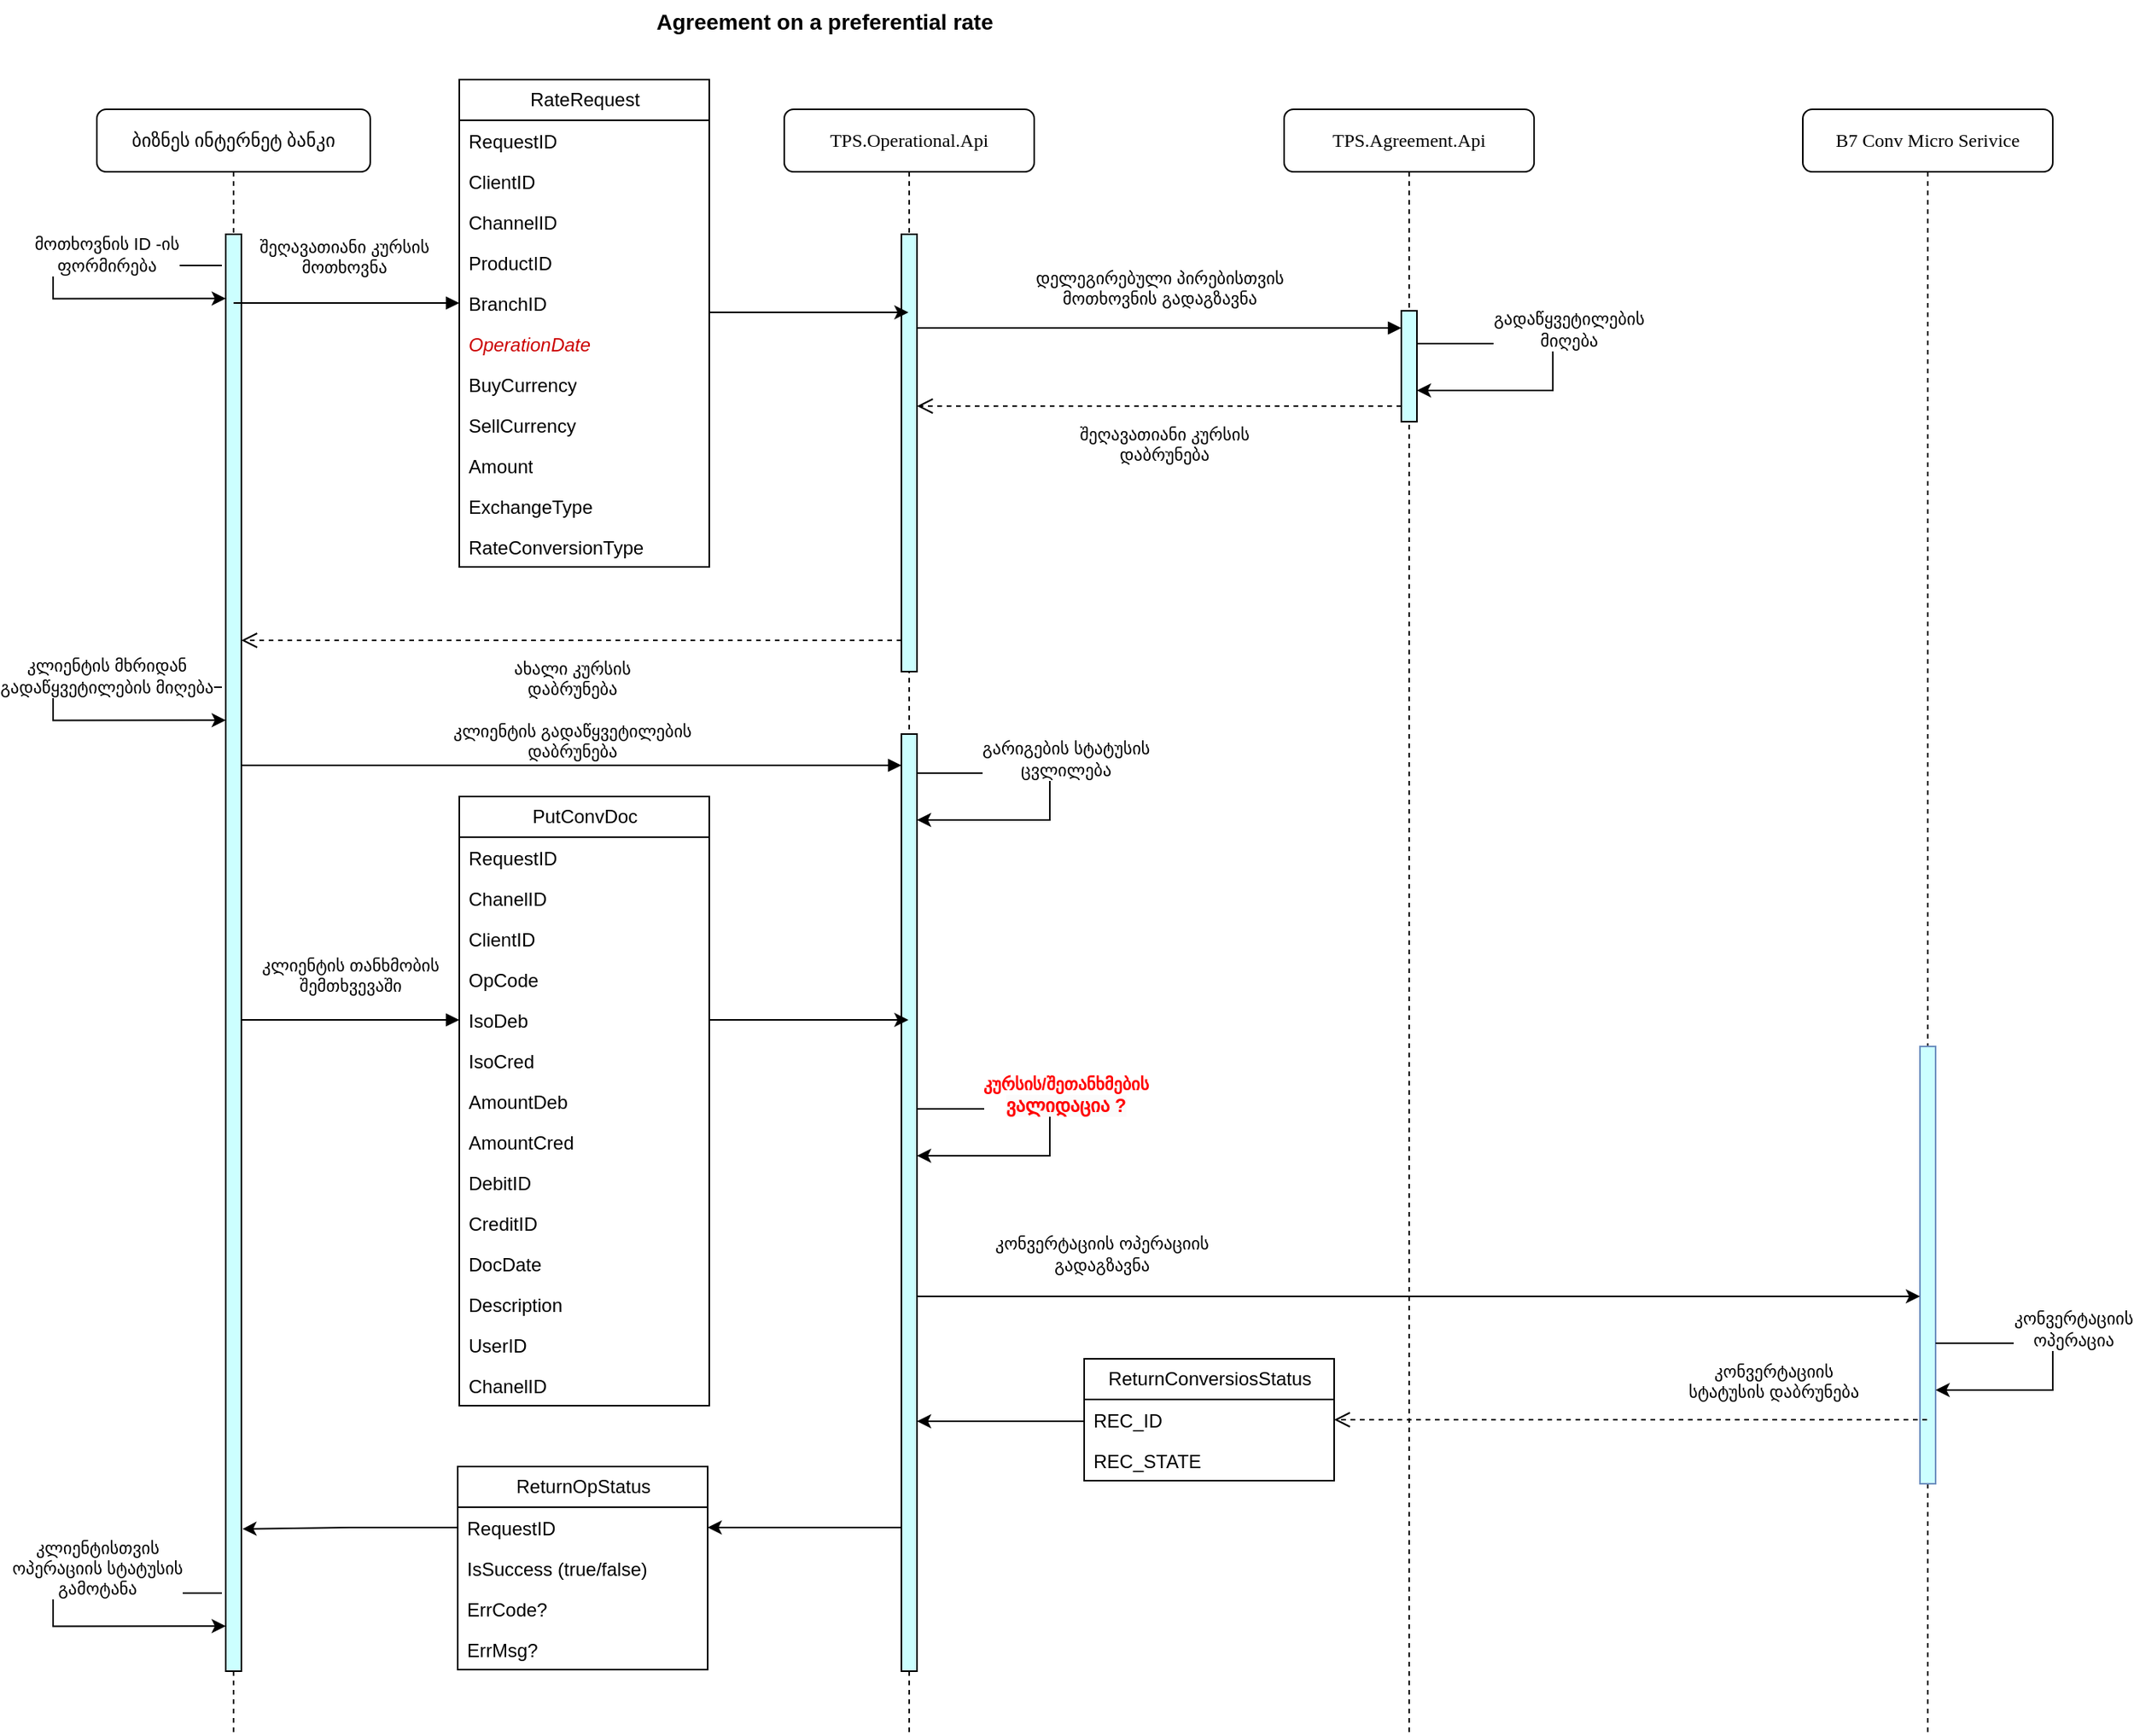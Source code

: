 <mxfile version="20.8.23" type="github">
  <diagram id="Hz9vTrac9k6EBb7m44WP" name="შეღავათიანიi კურსზე შეთანხმება SD">
    <mxGraphModel dx="1036" dy="535" grid="1" gridSize="10" guides="1" tooltips="1" connect="1" arrows="1" fold="1" page="1" pageScale="1" pageWidth="2336" pageHeight="1654" math="0" shadow="0">
      <root>
        <mxCell id="0" />
        <mxCell id="1" parent="0" />
        <mxCell id="NapRjpGxGWk-yeD8tq0e-1" value="ბიზნეს ინტერნეტ ბანკი" style="shape=umlLifeline;perimeter=lifelinePerimeter;whiteSpace=wrap;html=1;container=1;collapsible=0;recursiveResize=0;outlineConnect=0;rounded=1;shadow=0;comic=0;labelBackgroundColor=none;strokeWidth=1;fontFamily=Verdana;fontSize=12;align=center;" parent="1" vertex="1">
          <mxGeometry x="108" y="80" width="175" height="1040" as="geometry" />
        </mxCell>
        <mxCell id="NapRjpGxGWk-yeD8tq0e-2" value="" style="html=1;points=[];perimeter=orthogonalPerimeter;rounded=0;shadow=0;comic=0;labelBackgroundColor=none;strokeWidth=1;fontFamily=Verdana;fontSize=12;align=center;fillColor=#CCFFFF;" parent="NapRjpGxGWk-yeD8tq0e-1" vertex="1">
          <mxGeometry x="82.5" y="80" width="10" height="920" as="geometry" />
        </mxCell>
        <mxCell id="reUfo1CFChtaAdtldBo7-3" value="" style="endArrow=classic;html=1;rounded=0;strokeColor=default;edgeStyle=orthogonalEdgeStyle;exitX=0.2;exitY=0.153;exitDx=0;exitDy=0;exitPerimeter=0;" parent="NapRjpGxGWk-yeD8tq0e-1" edge="1">
          <mxGeometry width="50" height="50" relative="1" as="geometry">
            <mxPoint x="80" y="100.0" as="sourcePoint" />
            <mxPoint x="82.5" y="121.15" as="targetPoint" />
            <Array as="points">
              <mxPoint x="-28" y="100" />
              <mxPoint x="-28" y="121" />
            </Array>
          </mxGeometry>
        </mxCell>
        <mxCell id="reUfo1CFChtaAdtldBo7-4" value="მოთხოვნის ID -ის&lt;br&gt;ფორმირება" style="edgeLabel;html=1;align=center;verticalAlign=middle;resizable=0;points=[];" parent="reUfo1CFChtaAdtldBo7-3" vertex="1" connectable="0">
          <mxGeometry x="-0.23" y="1" relative="1" as="geometry">
            <mxPoint x="18" y="-8" as="offset" />
          </mxGeometry>
        </mxCell>
        <mxCell id="JqXxi1MpLHZqpj23ZU03-1" value="" style="endArrow=classic;html=1;rounded=0;strokeColor=default;edgeStyle=orthogonalEdgeStyle;exitX=0.2;exitY=0.153;exitDx=0;exitDy=0;exitPerimeter=0;" parent="NapRjpGxGWk-yeD8tq0e-1" edge="1">
          <mxGeometry width="50" height="50" relative="1" as="geometry">
            <mxPoint x="80" y="370" as="sourcePoint" />
            <mxPoint x="82.5" y="391.15" as="targetPoint" />
            <Array as="points">
              <mxPoint x="-28" y="370" />
              <mxPoint x="-28" y="391" />
            </Array>
          </mxGeometry>
        </mxCell>
        <mxCell id="JqXxi1MpLHZqpj23ZU03-2" value="კლიენტის მხრიდან&lt;br&gt;გადაწყვეტილების მიღება" style="edgeLabel;html=1;align=center;verticalAlign=middle;resizable=0;points=[];" parent="JqXxi1MpLHZqpj23ZU03-1" vertex="1" connectable="0">
          <mxGeometry x="-0.23" y="1" relative="1" as="geometry">
            <mxPoint x="18" y="-8" as="offset" />
          </mxGeometry>
        </mxCell>
        <mxCell id="lTMrrN4QKwK92IM0Nk2y-34" value="" style="endArrow=classic;html=1;rounded=0;strokeColor=default;edgeStyle=orthogonalEdgeStyle;exitX=0.2;exitY=0.153;exitDx=0;exitDy=0;exitPerimeter=0;" edge="1" parent="NapRjpGxGWk-yeD8tq0e-1">
          <mxGeometry width="50" height="50" relative="1" as="geometry">
            <mxPoint x="80" y="950" as="sourcePoint" />
            <mxPoint x="82.5" y="971.15" as="targetPoint" />
            <Array as="points">
              <mxPoint x="-28" y="950" />
              <mxPoint x="-28" y="971" />
            </Array>
          </mxGeometry>
        </mxCell>
        <mxCell id="lTMrrN4QKwK92IM0Nk2y-35" value="კლიენტისთვის&lt;br&gt;ოპერაციის სტატუსის&lt;br&gt;გამოტანა" style="edgeLabel;html=1;align=center;verticalAlign=middle;resizable=0;points=[];" vertex="1" connectable="0" parent="lTMrrN4QKwK92IM0Nk2y-34">
          <mxGeometry x="-0.23" y="1" relative="1" as="geometry">
            <mxPoint x="12" y="-17" as="offset" />
          </mxGeometry>
        </mxCell>
        <mxCell id="OC2dcXIhTSpHi5Ehb43I-1" value="TPS.Operational.Api" style="shape=umlLifeline;perimeter=lifelinePerimeter;whiteSpace=wrap;html=1;container=1;collapsible=0;recursiveResize=0;outlineConnect=0;rounded=1;shadow=0;comic=0;labelBackgroundColor=none;strokeWidth=1;fontFamily=Verdana;fontSize=12;align=center;" parent="1" vertex="1">
          <mxGeometry x="548" y="80" width="160" height="1040" as="geometry" />
        </mxCell>
        <mxCell id="OC2dcXIhTSpHi5Ehb43I-3" value="" style="html=1;points=[];perimeter=orthogonalPerimeter;outlineConnect=0;targetShapes=umlLifeline;portConstraint=eastwest;newEdgeStyle={&quot;edgeStyle&quot;:&quot;elbowEdgeStyle&quot;,&quot;elbow&quot;:&quot;vertical&quot;,&quot;curved&quot;:0,&quot;rounded&quot;:0};fillColor=#CCFFFF;" parent="OC2dcXIhTSpHi5Ehb43I-1" vertex="1">
          <mxGeometry x="75" y="80" width="10" height="280" as="geometry" />
        </mxCell>
        <mxCell id="reUfo1CFChtaAdtldBo7-1" value="" style="html=1;points=[];perimeter=orthogonalPerimeter;outlineConnect=0;targetShapes=umlLifeline;portConstraint=eastwest;newEdgeStyle={&quot;edgeStyle&quot;:&quot;elbowEdgeStyle&quot;,&quot;elbow&quot;:&quot;vertical&quot;,&quot;curved&quot;:0,&quot;rounded&quot;:0};fillColor=#CCFFFF;" parent="OC2dcXIhTSpHi5Ehb43I-1" vertex="1">
          <mxGeometry x="75" y="400" width="10" height="600" as="geometry" />
        </mxCell>
        <mxCell id="lTMrrN4QKwK92IM0Nk2y-32" value="" style="endArrow=classic;html=1;rounded=0;strokeColor=default;edgeStyle=orthogonalEdgeStyle;" edge="1" parent="OC2dcXIhTSpHi5Ehb43I-1">
          <mxGeometry width="50" height="50" relative="1" as="geometry">
            <mxPoint x="85" y="640" as="sourcePoint" />
            <mxPoint x="85" y="670" as="targetPoint" />
            <Array as="points">
              <mxPoint x="170" y="640.5" />
              <mxPoint x="170" y="670.5" />
            </Array>
          </mxGeometry>
        </mxCell>
        <mxCell id="lTMrrN4QKwK92IM0Nk2y-33" value="&lt;b&gt;&lt;font color=&quot;#ff0000&quot;&gt;კურსის/შეთანხმების&lt;br style=&quot;border-color: var(--border-color); font-size: 12px; background-color: rgb(251, 251, 251);&quot;&gt;&lt;span style=&quot;font-size: 12px; background-color: rgb(251, 251, 251);&quot;&gt;ვალიდაცია ?&lt;/span&gt;&lt;/font&gt;&lt;/b&gt;" style="edgeLabel;html=1;align=center;verticalAlign=middle;resizable=0;points=[];" vertex="1" connectable="0" parent="lTMrrN4QKwK92IM0Nk2y-32">
          <mxGeometry x="-0.23" y="1" relative="1" as="geometry">
            <mxPoint x="18" y="-8" as="offset" />
          </mxGeometry>
        </mxCell>
        <mxCell id="OC2dcXIhTSpHi5Ehb43I-4" value="შეღავათიანი კურსის&lt;br&gt;მოთხოვნა" style="html=1;verticalAlign=bottom;endArrow=block;edgeStyle=elbowEdgeStyle;elbow=vertical;curved=0;rounded=0;entryX=0;entryY=0.5;entryDx=0;entryDy=0;" parent="1" source="NapRjpGxGWk-yeD8tq0e-1" target="aCDmaK2JJfqGugbTNvCX-6" edge="1">
          <mxGeometry x="-0.032" y="14" relative="1" as="geometry">
            <mxPoint x="348" y="190" as="sourcePoint" />
            <Array as="points">
              <mxPoint x="248" y="204" />
              <mxPoint x="238" y="220" />
              <mxPoint x="248" y="200" />
            </Array>
            <mxPoint as="offset" />
          </mxGeometry>
        </mxCell>
        <mxCell id="OC2dcXIhTSpHi5Ehb43I-5" value="ახალი კურსის&lt;br&gt;დაბრუნება" style="html=1;verticalAlign=bottom;endArrow=open;dashed=1;endSize=8;edgeStyle=elbowEdgeStyle;elbow=vertical;curved=0;rounded=0;" parent="1" source="OC2dcXIhTSpHi5Ehb43I-3" target="NapRjpGxGWk-yeD8tq0e-2" edge="1">
          <mxGeometry y="40" relative="1" as="geometry">
            <mxPoint x="348" y="265" as="targetPoint" />
            <Array as="points">
              <mxPoint x="438" y="420" />
              <mxPoint x="488" y="450" />
              <mxPoint x="498" y="460" />
              <mxPoint x="298" y="260" />
            </Array>
            <mxPoint as="offset" />
          </mxGeometry>
        </mxCell>
        <mxCell id="aCDmaK2JJfqGugbTNvCX-14" style="edgeStyle=orthogonalEdgeStyle;rounded=0;orthogonalLoop=1;jettySize=auto;html=1;" parent="1" source="aCDmaK2JJfqGugbTNvCX-1" target="OC2dcXIhTSpHi5Ehb43I-1" edge="1">
          <mxGeometry relative="1" as="geometry">
            <Array as="points">
              <mxPoint x="518" y="210" />
              <mxPoint x="518" y="210" />
            </Array>
          </mxGeometry>
        </mxCell>
        <UserObject label="RateRequest" id="aCDmaK2JJfqGugbTNvCX-1">
          <mxCell style="swimlane;fontStyle=0;childLayout=stackLayout;horizontal=1;startSize=26;fillColor=none;horizontalStack=0;resizeParent=1;resizeParentMax=0;resizeLast=0;collapsible=1;marginBottom=0;html=1;fontColor=#000000;" parent="1" vertex="1">
            <mxGeometry x="340" y="61" width="160" height="312" as="geometry" />
          </mxCell>
        </UserObject>
        <mxCell id="aCDmaK2JJfqGugbTNvCX-2" value="RequestID" style="text;strokeColor=none;fillColor=none;align=left;verticalAlign=top;spacingLeft=4;spacingRight=4;overflow=hidden;rotatable=0;points=[[0,0.5],[1,0.5]];portConstraint=eastwest;whiteSpace=wrap;html=1;fontColor=#000000;" parent="aCDmaK2JJfqGugbTNvCX-1" vertex="1">
          <mxGeometry y="26" width="160" height="26" as="geometry" />
        </mxCell>
        <mxCell id="aCDmaK2JJfqGugbTNvCX-3" value="ClientID" style="text;strokeColor=none;fillColor=none;align=left;verticalAlign=top;spacingLeft=4;spacingRight=4;overflow=hidden;rotatable=0;points=[[0,0.5],[1,0.5]];portConstraint=eastwest;whiteSpace=wrap;html=1;fontColor=#000000;" parent="aCDmaK2JJfqGugbTNvCX-1" vertex="1">
          <mxGeometry y="52" width="160" height="26" as="geometry" />
        </mxCell>
        <mxCell id="aCDmaK2JJfqGugbTNvCX-4" value="ChannelID" style="text;strokeColor=none;fillColor=none;align=left;verticalAlign=top;spacingLeft=4;spacingRight=4;overflow=hidden;rotatable=0;points=[[0,0.5],[1,0.5]];portConstraint=eastwest;whiteSpace=wrap;html=1;fontColor=#000000;" parent="aCDmaK2JJfqGugbTNvCX-1" vertex="1">
          <mxGeometry y="78" width="160" height="26" as="geometry" />
        </mxCell>
        <mxCell id="aCDmaK2JJfqGugbTNvCX-5" value="ProductID" style="text;strokeColor=none;fillColor=none;align=left;verticalAlign=top;spacingLeft=4;spacingRight=4;overflow=hidden;rotatable=0;points=[[0,0.5],[1,0.5]];portConstraint=eastwest;whiteSpace=wrap;html=1;fontColor=#000000;" parent="aCDmaK2JJfqGugbTNvCX-1" vertex="1">
          <mxGeometry y="104" width="160" height="26" as="geometry" />
        </mxCell>
        <mxCell id="aCDmaK2JJfqGugbTNvCX-6" value="BranchID" style="text;strokeColor=none;fillColor=none;align=left;verticalAlign=top;spacingLeft=4;spacingRight=4;overflow=hidden;rotatable=0;points=[[0,0.5],[1,0.5]];portConstraint=eastwest;whiteSpace=wrap;html=1;fontColor=#000000;" parent="aCDmaK2JJfqGugbTNvCX-1" vertex="1">
          <mxGeometry y="130" width="160" height="26" as="geometry" />
        </mxCell>
        <mxCell id="aCDmaK2JJfqGugbTNvCX-7" value="OperationDate" style="text;strokeColor=none;fillColor=none;align=left;verticalAlign=top;spacingLeft=4;spacingRight=4;overflow=hidden;rotatable=0;points=[[0,0.5],[1,0.5]];portConstraint=eastwest;whiteSpace=wrap;html=1;fontColor=#CC0000;fontStyle=2" parent="aCDmaK2JJfqGugbTNvCX-1" vertex="1">
          <mxGeometry y="156" width="160" height="26" as="geometry" />
        </mxCell>
        <mxCell id="aCDmaK2JJfqGugbTNvCX-8" value="BuyCurrency" style="text;strokeColor=none;fillColor=none;align=left;verticalAlign=top;spacingLeft=4;spacingRight=4;overflow=hidden;rotatable=0;points=[[0,0.5],[1,0.5]];portConstraint=eastwest;whiteSpace=wrap;html=1;fontColor=#000000;" parent="aCDmaK2JJfqGugbTNvCX-1" vertex="1">
          <mxGeometry y="182" width="160" height="26" as="geometry" />
        </mxCell>
        <mxCell id="aCDmaK2JJfqGugbTNvCX-9" value="SellCurrency" style="text;strokeColor=none;fillColor=none;align=left;verticalAlign=top;spacingLeft=4;spacingRight=4;overflow=hidden;rotatable=0;points=[[0,0.5],[1,0.5]];portConstraint=eastwest;whiteSpace=wrap;html=1;fontColor=#000000;" parent="aCDmaK2JJfqGugbTNvCX-1" vertex="1">
          <mxGeometry y="208" width="160" height="26" as="geometry" />
        </mxCell>
        <mxCell id="aCDmaK2JJfqGugbTNvCX-10" value="Amount" style="text;strokeColor=none;fillColor=none;align=left;verticalAlign=top;spacingLeft=4;spacingRight=4;overflow=hidden;rotatable=0;points=[[0,0.5],[1,0.5]];portConstraint=eastwest;whiteSpace=wrap;html=1;fontColor=#000000;" parent="aCDmaK2JJfqGugbTNvCX-1" vertex="1">
          <mxGeometry y="234" width="160" height="26" as="geometry" />
        </mxCell>
        <mxCell id="aCDmaK2JJfqGugbTNvCX-11" value="ExchangeType" style="text;strokeColor=none;fillColor=none;align=left;verticalAlign=top;spacingLeft=4;spacingRight=4;overflow=hidden;rotatable=0;points=[[0,0.5],[1,0.5]];portConstraint=eastwest;whiteSpace=wrap;html=1;fontColor=#000000;" parent="aCDmaK2JJfqGugbTNvCX-1" vertex="1">
          <mxGeometry y="260" width="160" height="26" as="geometry" />
        </mxCell>
        <mxCell id="aCDmaK2JJfqGugbTNvCX-12" value="RateConversionType" style="text;strokeColor=none;fillColor=none;align=left;verticalAlign=top;spacingLeft=4;spacingRight=4;overflow=hidden;rotatable=0;points=[[0,0.5],[1,0.5]];portConstraint=eastwest;whiteSpace=wrap;html=1;fontColor=#000000;" parent="aCDmaK2JJfqGugbTNvCX-1" vertex="1">
          <mxGeometry y="286" width="160" height="26" as="geometry" />
        </mxCell>
        <mxCell id="5AQyUATGyBLYDQJvDg-Q-1" value="Agreement on a preferential rate" style="text;align=center;fontStyle=1;verticalAlign=middle;spacingLeft=3;spacingRight=3;strokeColor=none;rotatable=0;points=[[0,0.5],[1,0.5]];portConstraint=eastwest;fontSize=14;" parent="1" vertex="1">
          <mxGeometry x="108" y="10" width="932" height="26" as="geometry" />
        </mxCell>
        <mxCell id="OCmmPgJFP9XWe1WX7dT5-1" value="TPS.Agreement.Api" style="shape=umlLifeline;perimeter=lifelinePerimeter;whiteSpace=wrap;html=1;container=1;collapsible=0;recursiveResize=0;outlineConnect=0;rounded=1;shadow=0;comic=0;labelBackgroundColor=none;strokeWidth=1;fontFamily=Verdana;fontSize=12;align=center;" parent="1" vertex="1">
          <mxGeometry x="868" y="80" width="160" height="1040" as="geometry" />
        </mxCell>
        <mxCell id="Ki9TBUzkQfGxFeOzV7n9-3" value="" style="html=1;points=[];perimeter=orthogonalPerimeter;outlineConnect=0;targetShapes=umlLifeline;portConstraint=eastwest;newEdgeStyle={&quot;edgeStyle&quot;:&quot;elbowEdgeStyle&quot;,&quot;elbow&quot;:&quot;vertical&quot;,&quot;curved&quot;:0,&quot;rounded&quot;:0};fillColor=#CCFFFF;" parent="OCmmPgJFP9XWe1WX7dT5-1" vertex="1">
          <mxGeometry x="75" y="129" width="10" height="71" as="geometry" />
        </mxCell>
        <mxCell id="2njt6nfOIMfhhEkoGc3B-12" value="" style="endArrow=classic;html=1;rounded=0;strokeColor=default;edgeStyle=orthogonalEdgeStyle;" parent="OCmmPgJFP9XWe1WX7dT5-1" edge="1">
          <mxGeometry width="50" height="50" relative="1" as="geometry">
            <mxPoint x="-235" y="425" as="sourcePoint" />
            <mxPoint x="-235" y="455" as="targetPoint" />
            <Array as="points">
              <mxPoint x="-150" y="425.5" />
              <mxPoint x="-150" y="455.5" />
            </Array>
          </mxGeometry>
        </mxCell>
        <mxCell id="Ki9TBUzkQfGxFeOzV7n9-6" value="გარიგების სტატუსის&lt;br&gt;ცვლილება" style="edgeLabel;html=1;align=center;verticalAlign=middle;resizable=0;points=[];" parent="2njt6nfOIMfhhEkoGc3B-12" vertex="1" connectable="0">
          <mxGeometry x="-0.23" y="1" relative="1" as="geometry">
            <mxPoint x="18" y="-8" as="offset" />
          </mxGeometry>
        </mxCell>
        <mxCell id="Ki9TBUzkQfGxFeOzV7n9-4" value="დელეგირებული პირებისთვის&lt;br&gt;მოთხოვნის გადაგზავნა" style="html=1;verticalAlign=bottom;endArrow=block;edgeStyle=elbowEdgeStyle;elbow=vertical;curved=0;rounded=0;" parent="1" source="OC2dcXIhTSpHi5Ehb43I-3" target="Ki9TBUzkQfGxFeOzV7n9-3" edge="1">
          <mxGeometry y="10" relative="1" as="geometry">
            <mxPoint x="878" y="230" as="sourcePoint" />
            <Array as="points">
              <mxPoint x="858" y="220" />
            </Array>
            <mxPoint as="offset" />
          </mxGeometry>
        </mxCell>
        <mxCell id="Ki9TBUzkQfGxFeOzV7n9-5" value="შეღავათიანი კურსის&lt;br&gt;დაბრუნება" style="html=1;verticalAlign=bottom;endArrow=open;dashed=1;endSize=8;edgeStyle=elbowEdgeStyle;elbow=vertical;curved=0;rounded=0;" parent="1" source="Ki9TBUzkQfGxFeOzV7n9-3" target="OC2dcXIhTSpHi5Ehb43I-3" edge="1">
          <mxGeometry x="-0.016" y="40" relative="1" as="geometry">
            <mxPoint x="638" y="270" as="targetPoint" />
            <Array as="points">
              <mxPoint x="768" y="270" />
              <mxPoint x="688" y="260" />
              <mxPoint x="868" y="270" />
              <mxPoint x="718" y="250" />
              <mxPoint x="708" y="260" />
              <mxPoint x="808" y="260" />
              <mxPoint x="848" y="250" />
              <mxPoint x="848" y="290" />
            </Array>
            <mxPoint as="offset" />
          </mxGeometry>
        </mxCell>
        <mxCell id="reUfo1CFChtaAdtldBo7-2" value="კლიენტის გადაწყვეტილების&lt;br&gt;დაბრუნება" style="html=1;verticalAlign=bottom;startArrow=none;endArrow=block;startSize=8;edgeStyle=elbowEdgeStyle;elbow=vertical;curved=0;rounded=0;startFill=0;" parent="1" target="reUfo1CFChtaAdtldBo7-1" edge="1">
          <mxGeometry relative="1" as="geometry">
            <mxPoint x="201" y="500" as="sourcePoint" />
            <Array as="points">
              <mxPoint x="318" y="500" />
              <mxPoint x="568" y="520" />
            </Array>
          </mxGeometry>
        </mxCell>
        <mxCell id="JqXxi1MpLHZqpj23ZU03-3" value="" style="endArrow=classic;html=1;rounded=0;strokeColor=default;edgeStyle=orthogonalEdgeStyle;" parent="1" edge="1">
          <mxGeometry width="50" height="50" relative="1" as="geometry">
            <mxPoint x="953" y="230" as="sourcePoint" />
            <mxPoint x="953" y="260" as="targetPoint" />
            <Array as="points">
              <mxPoint x="1040" y="230" />
              <mxPoint x="1040" y="260" />
            </Array>
          </mxGeometry>
        </mxCell>
        <mxCell id="JqXxi1MpLHZqpj23ZU03-4" value="გადაწყვეტილების&lt;br&gt;მიღება" style="edgeLabel;html=1;align=center;verticalAlign=middle;resizable=0;points=[];" parent="JqXxi1MpLHZqpj23ZU03-3" vertex="1" connectable="0">
          <mxGeometry x="-0.23" y="1" relative="1" as="geometry">
            <mxPoint x="18" y="-8" as="offset" />
          </mxGeometry>
        </mxCell>
        <mxCell id="fu1dtIb8lkHuwp6ax8UP-1" value="B7 Conv Micro Serivice" style="shape=umlLifeline;perimeter=lifelinePerimeter;whiteSpace=wrap;html=1;container=1;collapsible=0;recursiveResize=0;outlineConnect=0;rounded=1;shadow=0;comic=0;labelBackgroundColor=none;strokeWidth=1;fontFamily=Verdana;fontSize=12;align=center;" parent="1" vertex="1">
          <mxGeometry x="1200" y="80" width="160" height="1040" as="geometry" />
        </mxCell>
        <mxCell id="PGhUQlgjF5_GtO2V3m0p-3" value="" style="html=1;points=[];perimeter=orthogonalPerimeter;outlineConnect=0;targetShapes=umlLifeline;portConstraint=eastwest;newEdgeStyle={&quot;edgeStyle&quot;:&quot;elbowEdgeStyle&quot;,&quot;elbow&quot;:&quot;vertical&quot;,&quot;curved&quot;:0,&quot;rounded&quot;:0};fillColor=#CCFFFF;strokeColor=#6c8ebf;" parent="fu1dtIb8lkHuwp6ax8UP-1" vertex="1">
          <mxGeometry x="75" y="600" width="10" height="280" as="geometry" />
        </mxCell>
        <mxCell id="fu1dtIb8lkHuwp6ax8UP-3" value="" style="endArrow=classic;html=1;rounded=0;strokeColor=default;edgeStyle=orthogonalEdgeStyle;" parent="fu1dtIb8lkHuwp6ax8UP-1" edge="1">
          <mxGeometry width="50" height="50" relative="1" as="geometry">
            <mxPoint x="85" y="790" as="sourcePoint" />
            <mxPoint x="85" y="820" as="targetPoint" />
            <Array as="points">
              <mxPoint x="160" y="790" />
              <mxPoint x="160" y="820" />
            </Array>
          </mxGeometry>
        </mxCell>
        <mxCell id="fu1dtIb8lkHuwp6ax8UP-4" value="კონვერტაციის&lt;br&gt;ოპერაცია" style="edgeLabel;html=1;align=center;verticalAlign=middle;resizable=0;points=[];" parent="fu1dtIb8lkHuwp6ax8UP-3" vertex="1" connectable="0">
          <mxGeometry x="-0.23" y="1" relative="1" as="geometry">
            <mxPoint x="18" y="-8" as="offset" />
          </mxGeometry>
        </mxCell>
        <mxCell id="PGhUQlgjF5_GtO2V3m0p-5" value="კონვერტაციის&lt;br&gt;სტატუსის დაბრუნება" style="html=1;verticalAlign=bottom;endArrow=open;dashed=1;endSize=8;edgeStyle=elbowEdgeStyle;elbow=vertical;curved=0;rounded=0;entryX=1;entryY=0.5;entryDx=0;entryDy=0;" parent="1" source="fu1dtIb8lkHuwp6ax8UP-1" target="lTMrrN4QKwK92IM0Nk2y-27" edge="1">
          <mxGeometry x="-0.476" y="-9" relative="1" as="geometry">
            <mxPoint x="630" y="920" as="targetPoint" />
            <Array as="points">
              <mxPoint x="920" y="919" />
              <mxPoint x="1120" y="930" />
              <mxPoint x="1090" y="920" />
              <mxPoint x="1030" y="750" />
              <mxPoint x="800" y="920" />
              <mxPoint x="1050" y="910" />
              <mxPoint x="810" y="650" />
              <mxPoint x="780" y="660" />
              <mxPoint x="720" y="670" />
              <mxPoint x="1080" y="704" />
              <mxPoint x="1090" y="710" />
              <mxPoint x="1040" y="715" />
              <mxPoint x="1100" y="708" />
              <mxPoint x="750" y="700" />
            </Array>
            <mxPoint x="1" as="offset" />
          </mxGeometry>
        </mxCell>
        <mxCell id="PGhUQlgjF5_GtO2V3m0p-4" value="კლიენტის თანხმობის&lt;br&gt;შემთხვევაში" style="html=1;verticalAlign=bottom;endArrow=block;edgeStyle=elbowEdgeStyle;elbow=vertical;curved=0;rounded=0;entryX=0;entryY=0.5;entryDx=0;entryDy=0;" parent="1" target="lTMrrN4QKwK92IM0Nk2y-10" edge="1">
          <mxGeometry y="13" relative="1" as="geometry">
            <mxPoint x="200" y="663" as="sourcePoint" />
            <Array as="points">
              <mxPoint x="270" y="663" />
              <mxPoint x="280" y="637" />
              <mxPoint x="490" y="600" />
              <mxPoint x="980" y="630" />
              <mxPoint x="940" y="640" />
              <mxPoint x="1250" y="660" />
            </Array>
            <mxPoint as="offset" />
            <mxPoint x="300" y="750" as="targetPoint" />
          </mxGeometry>
        </mxCell>
        <UserObject label="ReturnOpStatus" id="PGhUQlgjF5_GtO2V3m0p-7">
          <mxCell style="swimlane;fontStyle=0;childLayout=stackLayout;horizontal=1;startSize=26;fillColor=none;horizontalStack=0;resizeParent=1;resizeParentMax=0;resizeLast=0;collapsible=1;marginBottom=0;html=1;fontColor=#000000;" parent="1" vertex="1">
            <mxGeometry x="339" y="949" width="160" height="130" as="geometry" />
          </mxCell>
        </UserObject>
        <mxCell id="PGhUQlgjF5_GtO2V3m0p-21" value="RequestID" style="text;strokeColor=none;fillColor=none;align=left;verticalAlign=top;spacingLeft=4;spacingRight=4;overflow=hidden;rotatable=0;points=[[0,0.5],[1,0.5]];portConstraint=eastwest;whiteSpace=wrap;html=1;fontColor=#000000;" parent="PGhUQlgjF5_GtO2V3m0p-7" vertex="1">
          <mxGeometry y="26" width="160" height="26" as="geometry" />
        </mxCell>
        <mxCell id="lTMrrN4QKwK92IM0Nk2y-1" value="IsSuccess (true/false)" style="text;strokeColor=none;fillColor=none;align=left;verticalAlign=top;spacingLeft=4;spacingRight=4;overflow=hidden;rotatable=0;points=[[0,0.5],[1,0.5]];portConstraint=eastwest;whiteSpace=wrap;html=1;fontColor=#000000;" vertex="1" parent="PGhUQlgjF5_GtO2V3m0p-7">
          <mxGeometry y="52" width="160" height="26" as="geometry" />
        </mxCell>
        <mxCell id="PGhUQlgjF5_GtO2V3m0p-8" value="ErrCode?" style="text;strokeColor=none;fillColor=none;align=left;verticalAlign=top;spacingLeft=4;spacingRight=4;overflow=hidden;rotatable=0;points=[[0,0.5],[1,0.5]];portConstraint=eastwest;whiteSpace=wrap;html=1;fontColor=#000000;" parent="PGhUQlgjF5_GtO2V3m0p-7" vertex="1">
          <mxGeometry y="78" width="160" height="26" as="geometry" />
        </mxCell>
        <mxCell id="PGhUQlgjF5_GtO2V3m0p-9" value="ErrMsg?" style="text;strokeColor=none;fillColor=none;align=left;verticalAlign=top;spacingLeft=4;spacingRight=4;overflow=hidden;rotatable=0;points=[[0,0.5],[1,0.5]];portConstraint=eastwest;whiteSpace=wrap;html=1;fontColor=#000000;" parent="PGhUQlgjF5_GtO2V3m0p-7" vertex="1">
          <mxGeometry y="104" width="160" height="26" as="geometry" />
        </mxCell>
        <UserObject label="PutConvDoc" id="lTMrrN4QKwK92IM0Nk2y-3">
          <mxCell style="swimlane;fontStyle=0;childLayout=stackLayout;horizontal=1;startSize=26;fillColor=none;horizontalStack=0;resizeParent=1;resizeParentMax=0;resizeLast=0;collapsible=1;marginBottom=0;html=1;fontColor=#000000;" vertex="1" parent="1">
            <mxGeometry x="340" y="520" width="160" height="390" as="geometry" />
          </mxCell>
        </UserObject>
        <mxCell id="lTMrrN4QKwK92IM0Nk2y-4" value="RequestID" style="text;strokeColor=none;fillColor=none;align=left;verticalAlign=top;spacingLeft=4;spacingRight=4;overflow=hidden;rotatable=0;points=[[0,0.5],[1,0.5]];portConstraint=eastwest;whiteSpace=wrap;html=1;fontColor=#000000;" vertex="1" parent="lTMrrN4QKwK92IM0Nk2y-3">
          <mxGeometry y="26" width="160" height="26" as="geometry" />
        </mxCell>
        <mxCell id="lTMrrN4QKwK92IM0Nk2y-9" value="ChanelID" style="text;strokeColor=none;fillColor=none;align=left;verticalAlign=top;spacingLeft=4;spacingRight=4;overflow=hidden;rotatable=0;points=[[0,0.5],[1,0.5]];portConstraint=eastwest;whiteSpace=wrap;html=1;fontColor=#000000;" vertex="1" parent="lTMrrN4QKwK92IM0Nk2y-3">
          <mxGeometry y="52" width="160" height="26" as="geometry" />
        </mxCell>
        <mxCell id="lTMrrN4QKwK92IM0Nk2y-5" value="ClientID" style="text;strokeColor=none;fillColor=none;align=left;verticalAlign=top;spacingLeft=4;spacingRight=4;overflow=hidden;rotatable=0;points=[[0,0.5],[1,0.5]];portConstraint=eastwest;whiteSpace=wrap;html=1;fontColor=#000000;" vertex="1" parent="lTMrrN4QKwK92IM0Nk2y-3">
          <mxGeometry y="78" width="160" height="26" as="geometry" />
        </mxCell>
        <mxCell id="lTMrrN4QKwK92IM0Nk2y-20" value="OpCode" style="text;strokeColor=none;fillColor=none;align=left;verticalAlign=top;spacingLeft=4;spacingRight=4;overflow=hidden;rotatable=0;points=[[0,0.5],[1,0.5]];portConstraint=eastwest;whiteSpace=wrap;html=1;fontColor=#000000;" vertex="1" parent="lTMrrN4QKwK92IM0Nk2y-3">
          <mxGeometry y="104" width="160" height="26" as="geometry" />
        </mxCell>
        <mxCell id="lTMrrN4QKwK92IM0Nk2y-10" value="IsoDeb" style="text;strokeColor=none;fillColor=none;align=left;verticalAlign=top;spacingLeft=4;spacingRight=4;overflow=hidden;rotatable=0;points=[[0,0.5],[1,0.5]];portConstraint=eastwest;whiteSpace=wrap;html=1;fontColor=#000000;" vertex="1" parent="lTMrrN4QKwK92IM0Nk2y-3">
          <mxGeometry y="130" width="160" height="26" as="geometry" />
        </mxCell>
        <mxCell id="lTMrrN4QKwK92IM0Nk2y-11" value="IsoCred" style="text;strokeColor=none;fillColor=none;align=left;verticalAlign=top;spacingLeft=4;spacingRight=4;overflow=hidden;rotatable=0;points=[[0,0.5],[1,0.5]];portConstraint=eastwest;whiteSpace=wrap;html=1;fontColor=#000000;" vertex="1" parent="lTMrrN4QKwK92IM0Nk2y-3">
          <mxGeometry y="156" width="160" height="26" as="geometry" />
        </mxCell>
        <mxCell id="lTMrrN4QKwK92IM0Nk2y-12" value="AmountDeb" style="text;strokeColor=none;fillColor=none;align=left;verticalAlign=top;spacingLeft=4;spacingRight=4;overflow=hidden;rotatable=0;points=[[0,0.5],[1,0.5]];portConstraint=eastwest;whiteSpace=wrap;html=1;fontColor=#000000;" vertex="1" parent="lTMrrN4QKwK92IM0Nk2y-3">
          <mxGeometry y="182" width="160" height="26" as="geometry" />
        </mxCell>
        <mxCell id="lTMrrN4QKwK92IM0Nk2y-13" value="AmountCred" style="text;strokeColor=none;fillColor=none;align=left;verticalAlign=top;spacingLeft=4;spacingRight=4;overflow=hidden;rotatable=0;points=[[0,0.5],[1,0.5]];portConstraint=eastwest;whiteSpace=wrap;html=1;fontColor=#000000;" vertex="1" parent="lTMrrN4QKwK92IM0Nk2y-3">
          <mxGeometry y="208" width="160" height="26" as="geometry" />
        </mxCell>
        <mxCell id="lTMrrN4QKwK92IM0Nk2y-14" value="DebitID" style="text;strokeColor=none;fillColor=none;align=left;verticalAlign=top;spacingLeft=4;spacingRight=4;overflow=hidden;rotatable=0;points=[[0,0.5],[1,0.5]];portConstraint=eastwest;whiteSpace=wrap;html=1;fontColor=#000000;" vertex="1" parent="lTMrrN4QKwK92IM0Nk2y-3">
          <mxGeometry y="234" width="160" height="26" as="geometry" />
        </mxCell>
        <mxCell id="lTMrrN4QKwK92IM0Nk2y-15" value="CreditID" style="text;strokeColor=none;fillColor=none;align=left;verticalAlign=top;spacingLeft=4;spacingRight=4;overflow=hidden;rotatable=0;points=[[0,0.5],[1,0.5]];portConstraint=eastwest;whiteSpace=wrap;html=1;fontColor=#000000;" vertex="1" parent="lTMrrN4QKwK92IM0Nk2y-3">
          <mxGeometry y="260" width="160" height="26" as="geometry" />
        </mxCell>
        <mxCell id="lTMrrN4QKwK92IM0Nk2y-16" value="DocDate" style="text;strokeColor=none;fillColor=none;align=left;verticalAlign=top;spacingLeft=4;spacingRight=4;overflow=hidden;rotatable=0;points=[[0,0.5],[1,0.5]];portConstraint=eastwest;whiteSpace=wrap;html=1;fontColor=#000000;" vertex="1" parent="lTMrrN4QKwK92IM0Nk2y-3">
          <mxGeometry y="286" width="160" height="26" as="geometry" />
        </mxCell>
        <mxCell id="lTMrrN4QKwK92IM0Nk2y-17" value="Description" style="text;strokeColor=none;fillColor=none;align=left;verticalAlign=top;spacingLeft=4;spacingRight=4;overflow=hidden;rotatable=0;points=[[0,0.5],[1,0.5]];portConstraint=eastwest;whiteSpace=wrap;html=1;fontColor=#000000;" vertex="1" parent="lTMrrN4QKwK92IM0Nk2y-3">
          <mxGeometry y="312" width="160" height="26" as="geometry" />
        </mxCell>
        <mxCell id="lTMrrN4QKwK92IM0Nk2y-18" value="UserID" style="text;strokeColor=none;fillColor=none;align=left;verticalAlign=top;spacingLeft=4;spacingRight=4;overflow=hidden;rotatable=0;points=[[0,0.5],[1,0.5]];portConstraint=eastwest;whiteSpace=wrap;html=1;fontColor=#000000;" vertex="1" parent="lTMrrN4QKwK92IM0Nk2y-3">
          <mxGeometry y="338" width="160" height="26" as="geometry" />
        </mxCell>
        <mxCell id="lTMrrN4QKwK92IM0Nk2y-19" value="ChanelID" style="text;strokeColor=none;fillColor=none;align=left;verticalAlign=top;spacingLeft=4;spacingRight=4;overflow=hidden;rotatable=0;points=[[0,0.5],[1,0.5]];portConstraint=eastwest;whiteSpace=wrap;html=1;fontColor=#000000;" vertex="1" parent="lTMrrN4QKwK92IM0Nk2y-3">
          <mxGeometry y="364" width="160" height="26" as="geometry" />
        </mxCell>
        <mxCell id="lTMrrN4QKwK92IM0Nk2y-21" style="edgeStyle=orthogonalEdgeStyle;rounded=0;orthogonalLoop=1;jettySize=auto;html=1;" edge="1" parent="1" source="lTMrrN4QKwK92IM0Nk2y-10" target="OC2dcXIhTSpHi5Ehb43I-1">
          <mxGeometry relative="1" as="geometry">
            <Array as="points">
              <mxPoint x="580" y="663" />
              <mxPoint x="580" y="663" />
            </Array>
          </mxGeometry>
        </mxCell>
        <mxCell id="lTMrrN4QKwK92IM0Nk2y-22" style="edgeStyle=elbowEdgeStyle;rounded=0;orthogonalLoop=1;jettySize=auto;html=1;elbow=vertical;curved=0;" edge="1" parent="1" source="reUfo1CFChtaAdtldBo7-1" target="PGhUQlgjF5_GtO2V3m0p-3">
          <mxGeometry relative="1" as="geometry">
            <Array as="points">
              <mxPoint x="870" y="840" />
              <mxPoint x="1040" y="690" />
            </Array>
          </mxGeometry>
        </mxCell>
        <mxCell id="lTMrrN4QKwK92IM0Nk2y-23" value="კონვერტაციის ოპერაციის&lt;br&gt;გადაგზავნა" style="edgeLabel;html=1;align=center;verticalAlign=middle;resizable=0;points=[];" vertex="1" connectable="0" parent="lTMrrN4QKwK92IM0Nk2y-22">
          <mxGeometry x="-0.388" y="-1" relative="1" as="geometry">
            <mxPoint x="-79" y="-28" as="offset" />
          </mxGeometry>
        </mxCell>
        <mxCell id="lTMrrN4QKwK92IM0Nk2y-24" style="edgeStyle=orthogonalEdgeStyle;rounded=0;orthogonalLoop=1;jettySize=auto;html=1;entryX=1.07;entryY=0.901;entryDx=0;entryDy=0;entryPerimeter=0;" edge="1" parent="1" source="PGhUQlgjF5_GtO2V3m0p-21" target="NapRjpGxGWk-yeD8tq0e-2">
          <mxGeometry relative="1" as="geometry" />
        </mxCell>
        <mxCell id="lTMrrN4QKwK92IM0Nk2y-25" style="edgeStyle=elbowEdgeStyle;rounded=0;orthogonalLoop=1;jettySize=auto;html=1;elbow=vertical;curved=0;entryX=1;entryY=0.5;entryDx=0;entryDy=0;" edge="1" parent="1" source="reUfo1CFChtaAdtldBo7-1" target="PGhUQlgjF5_GtO2V3m0p-21">
          <mxGeometry relative="1" as="geometry" />
        </mxCell>
        <UserObject label="ReturnConversiosStatus" id="lTMrrN4QKwK92IM0Nk2y-26">
          <mxCell style="swimlane;fontStyle=0;childLayout=stackLayout;horizontal=1;startSize=26;fillColor=none;horizontalStack=0;resizeParent=1;resizeParentMax=0;resizeLast=0;collapsible=1;marginBottom=0;html=1;fontColor=#000000;" vertex="1" parent="1">
            <mxGeometry x="740" y="880" width="160" height="78" as="geometry" />
          </mxCell>
        </UserObject>
        <mxCell id="lTMrrN4QKwK92IM0Nk2y-27" value="REC_ID" style="text;strokeColor=none;fillColor=none;align=left;verticalAlign=top;spacingLeft=4;spacingRight=4;overflow=hidden;rotatable=0;points=[[0,0.5],[1,0.5]];portConstraint=eastwest;whiteSpace=wrap;html=1;fontColor=#000000;" vertex="1" parent="lTMrrN4QKwK92IM0Nk2y-26">
          <mxGeometry y="26" width="160" height="26" as="geometry" />
        </mxCell>
        <mxCell id="lTMrrN4QKwK92IM0Nk2y-28" value="REC_STATE" style="text;strokeColor=none;fillColor=none;align=left;verticalAlign=top;spacingLeft=4;spacingRight=4;overflow=hidden;rotatable=0;points=[[0,0.5],[1,0.5]];portConstraint=eastwest;whiteSpace=wrap;html=1;fontColor=#000000;" vertex="1" parent="lTMrrN4QKwK92IM0Nk2y-26">
          <mxGeometry y="52" width="160" height="26" as="geometry" />
        </mxCell>
        <mxCell id="lTMrrN4QKwK92IM0Nk2y-31" style="edgeStyle=orthogonalEdgeStyle;rounded=0;orthogonalLoop=1;jettySize=auto;html=1;" edge="1" parent="1" source="lTMrrN4QKwK92IM0Nk2y-27" target="reUfo1CFChtaAdtldBo7-1">
          <mxGeometry relative="1" as="geometry">
            <Array as="points">
              <mxPoint x="710" y="920" />
              <mxPoint x="710" y="920" />
            </Array>
          </mxGeometry>
        </mxCell>
      </root>
    </mxGraphModel>
  </diagram>
</mxfile>
